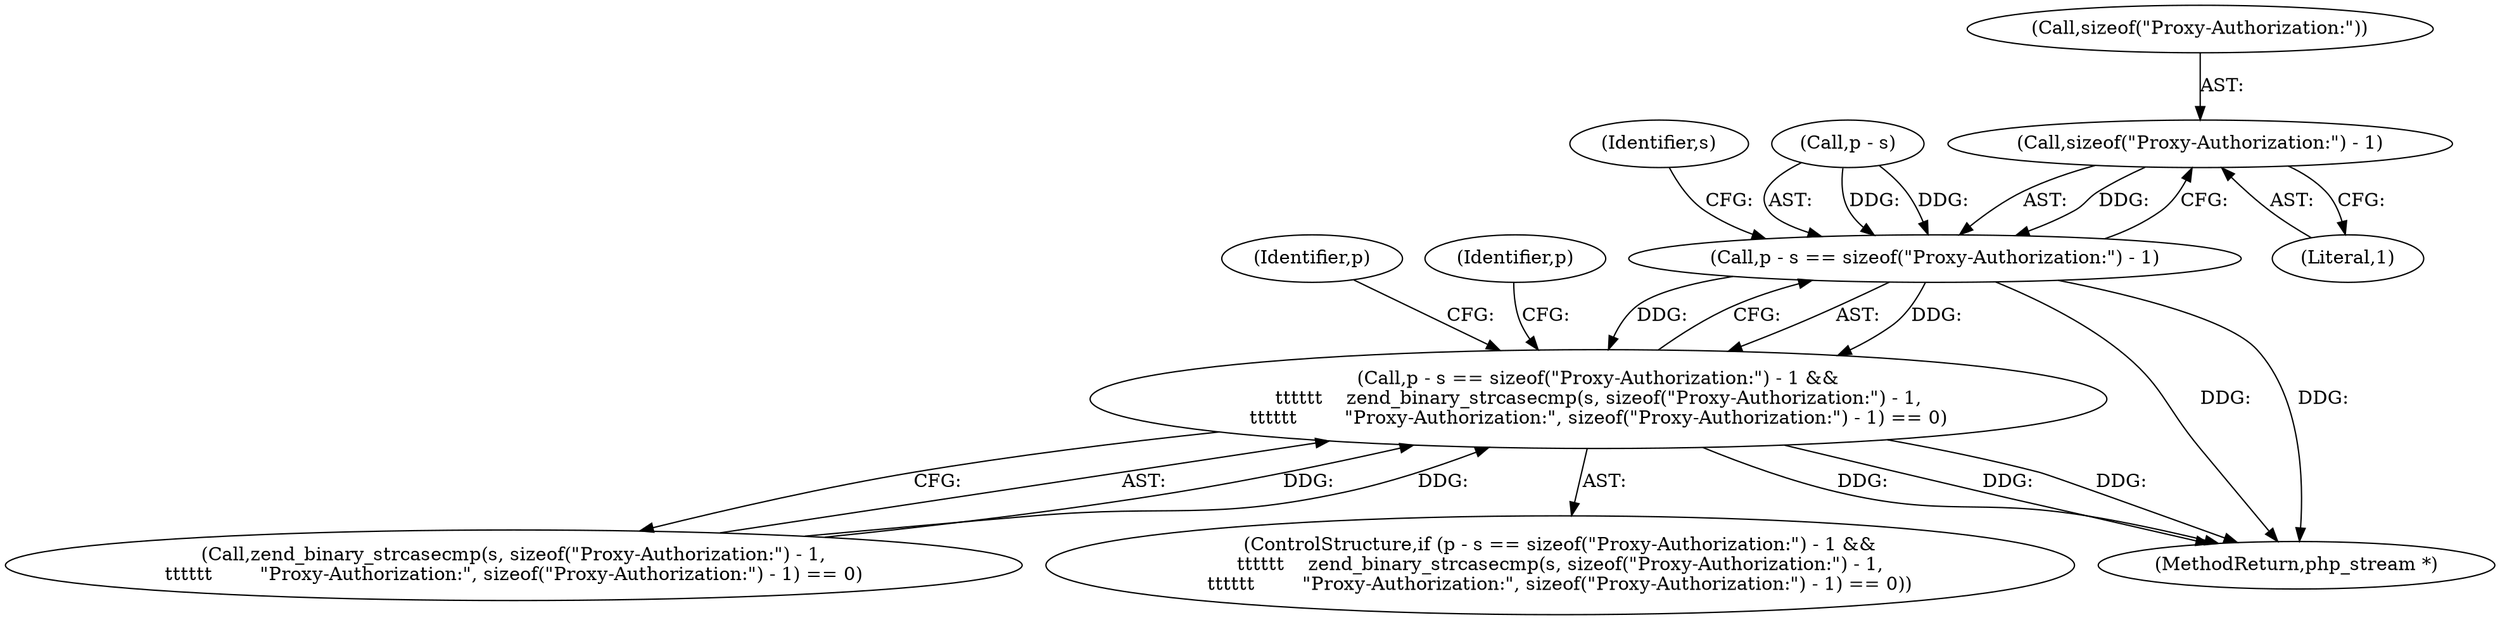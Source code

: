 digraph "0_php-src_523f230c831d7b33353203fa34aee4e92ac12bba@API" {
"1000927" [label="(Call,sizeof(\"Proxy-Authorization:\") - 1)"];
"1000923" [label="(Call,p - s == sizeof(\"Proxy-Authorization:\") - 1)"];
"1000922" [label="(Call,p - s == sizeof(\"Proxy-Authorization:\") - 1 &&\n\t\t\t\t\t\t    zend_binary_strcasecmp(s, sizeof(\"Proxy-Authorization:\") - 1,\n\t\t\t\t\t\t        \"Proxy-Authorization:\", sizeof(\"Proxy-Authorization:\") - 1) == 0)"];
"1000928" [label="(Call,sizeof(\"Proxy-Authorization:\"))"];
"1003241" [label="(MethodReturn,php_stream *)"];
"1000922" [label="(Call,p - s == sizeof(\"Proxy-Authorization:\") - 1 &&\n\t\t\t\t\t\t    zend_binary_strcasecmp(s, sizeof(\"Proxy-Authorization:\") - 1,\n\t\t\t\t\t\t        \"Proxy-Authorization:\", sizeof(\"Proxy-Authorization:\") - 1) == 0)"];
"1000949" [label="(Identifier,p)"];
"1000984" [label="(Identifier,p)"];
"1000933" [label="(Identifier,s)"];
"1000930" [label="(Literal,1)"];
"1000927" [label="(Call,sizeof(\"Proxy-Authorization:\") - 1)"];
"1000931" [label="(Call,zend_binary_strcasecmp(s, sizeof(\"Proxy-Authorization:\") - 1,\n\t\t\t\t\t\t        \"Proxy-Authorization:\", sizeof(\"Proxy-Authorization:\") - 1) == 0)"];
"1000923" [label="(Call,p - s == sizeof(\"Proxy-Authorization:\") - 1)"];
"1000921" [label="(ControlStructure,if (p - s == sizeof(\"Proxy-Authorization:\") - 1 &&\n\t\t\t\t\t\t    zend_binary_strcasecmp(s, sizeof(\"Proxy-Authorization:\") - 1,\n\t\t\t\t\t\t        \"Proxy-Authorization:\", sizeof(\"Proxy-Authorization:\") - 1) == 0))"];
"1000924" [label="(Call,p - s)"];
"1000927" -> "1000923"  [label="AST: "];
"1000927" -> "1000930"  [label="CFG: "];
"1000928" -> "1000927"  [label="AST: "];
"1000930" -> "1000927"  [label="AST: "];
"1000923" -> "1000927"  [label="CFG: "];
"1000927" -> "1000923"  [label="DDG: "];
"1000923" -> "1000922"  [label="AST: "];
"1000924" -> "1000923"  [label="AST: "];
"1000933" -> "1000923"  [label="CFG: "];
"1000922" -> "1000923"  [label="CFG: "];
"1000923" -> "1003241"  [label="DDG: "];
"1000923" -> "1003241"  [label="DDG: "];
"1000923" -> "1000922"  [label="DDG: "];
"1000923" -> "1000922"  [label="DDG: "];
"1000924" -> "1000923"  [label="DDG: "];
"1000924" -> "1000923"  [label="DDG: "];
"1000922" -> "1000921"  [label="AST: "];
"1000922" -> "1000931"  [label="CFG: "];
"1000931" -> "1000922"  [label="AST: "];
"1000949" -> "1000922"  [label="CFG: "];
"1000984" -> "1000922"  [label="CFG: "];
"1000922" -> "1003241"  [label="DDG: "];
"1000922" -> "1003241"  [label="DDG: "];
"1000922" -> "1003241"  [label="DDG: "];
"1000931" -> "1000922"  [label="DDG: "];
"1000931" -> "1000922"  [label="DDG: "];
}
